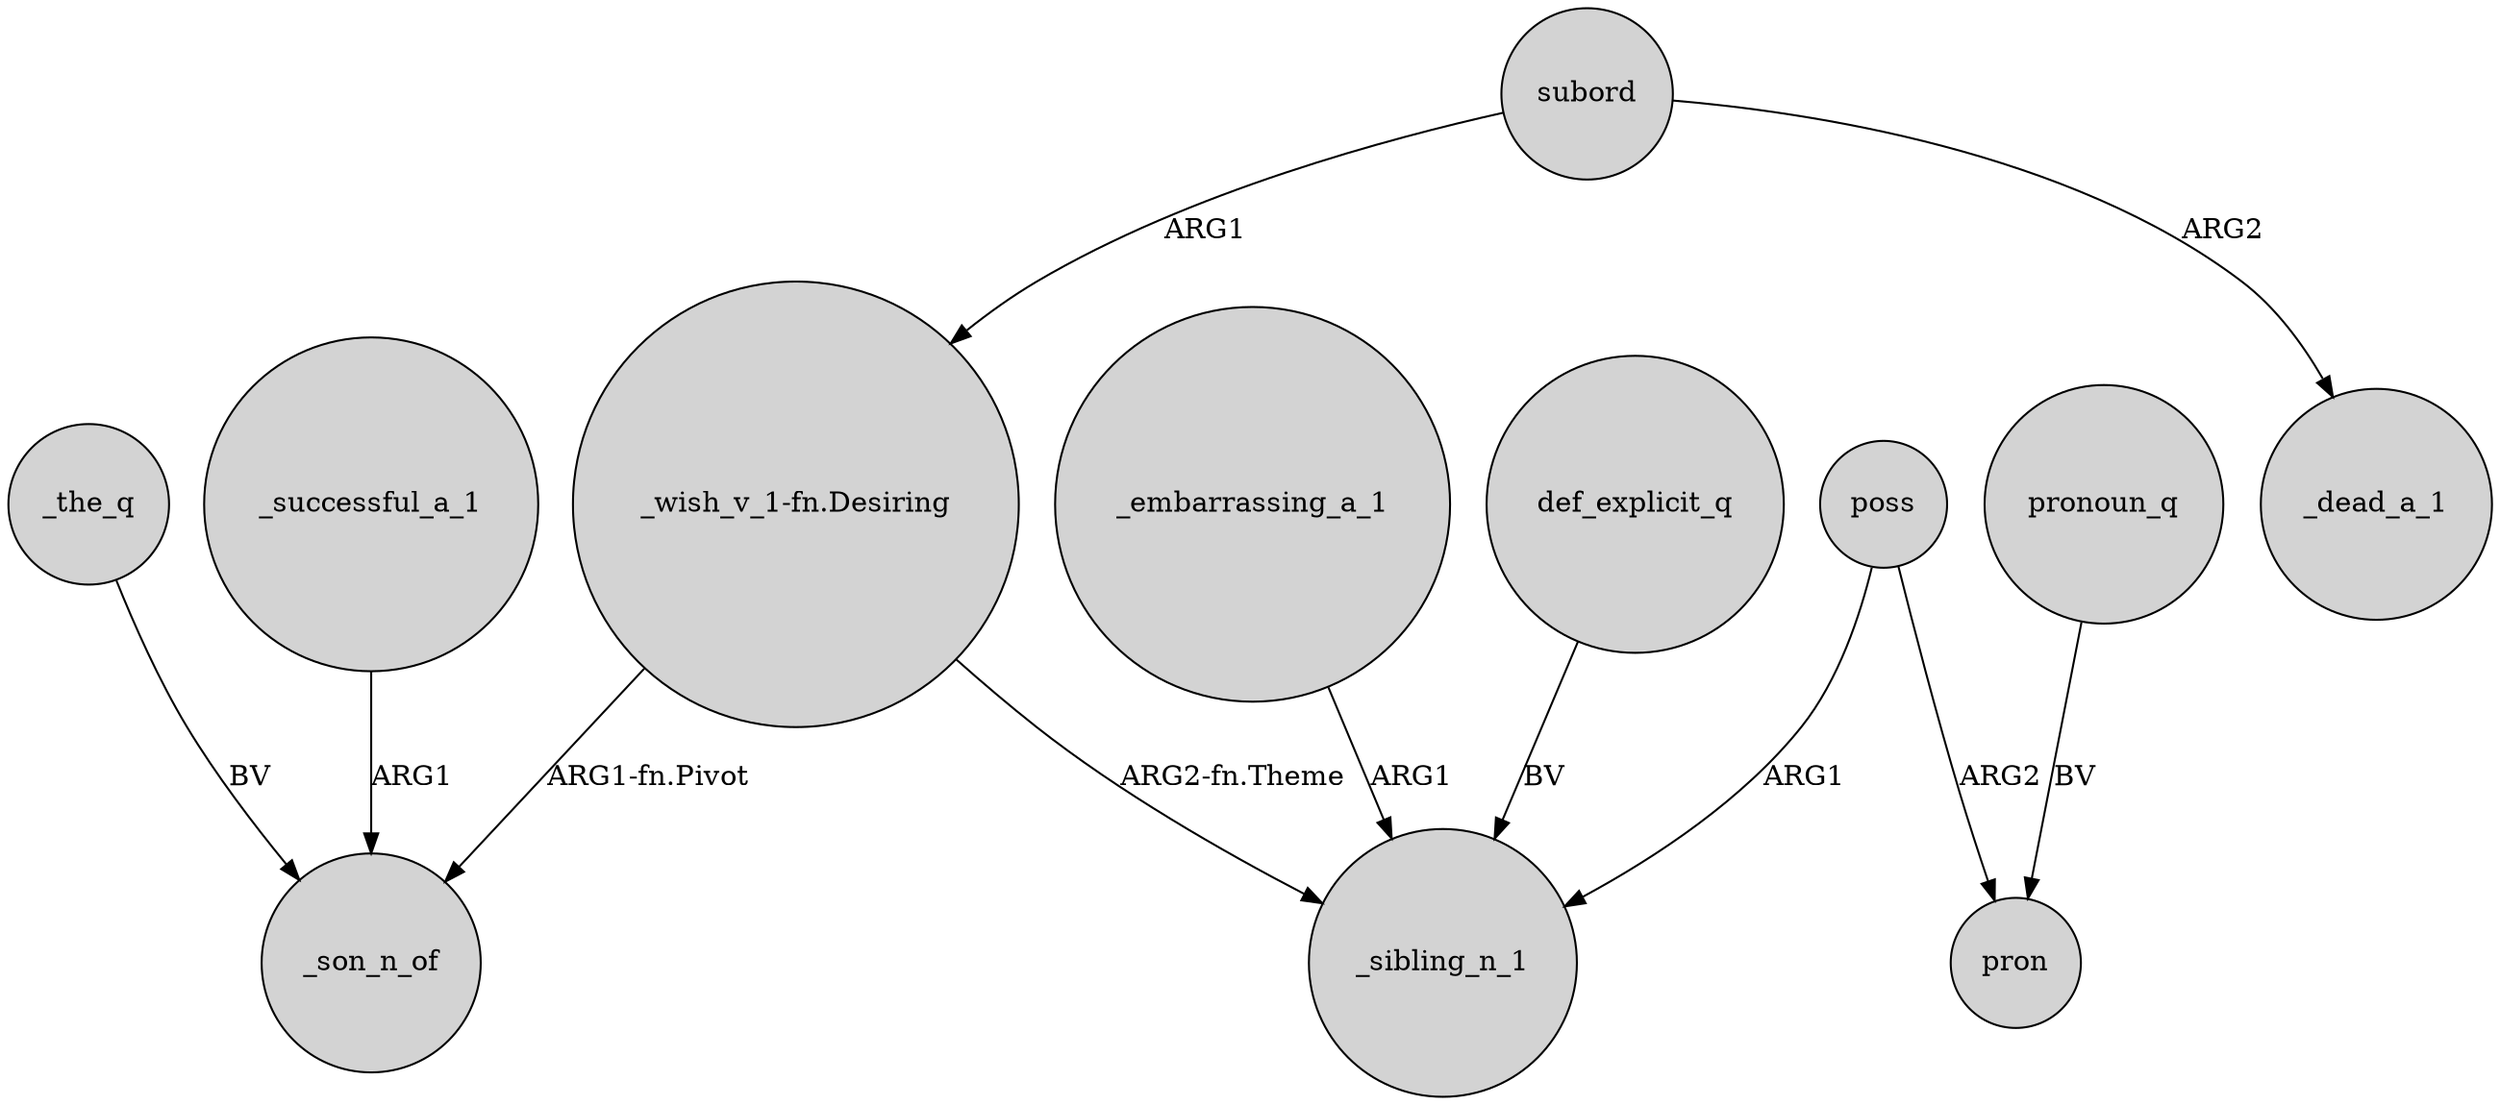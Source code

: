 digraph {
	node [shape=circle style=filled]
	"_wish_v_1-fn.Desiring" -> _son_n_of [label="ARG1-fn.Pivot"]
	_successful_a_1 -> _son_n_of [label=ARG1]
	poss -> pron [label=ARG2]
	_the_q -> _son_n_of [label=BV]
	"_wish_v_1-fn.Desiring" -> _sibling_n_1 [label="ARG2-fn.Theme"]
	subord -> _dead_a_1 [label=ARG2]
	subord -> "_wish_v_1-fn.Desiring" [label=ARG1]
	poss -> _sibling_n_1 [label=ARG1]
	_embarrassing_a_1 -> _sibling_n_1 [label=ARG1]
	def_explicit_q -> _sibling_n_1 [label=BV]
	pronoun_q -> pron [label=BV]
}
